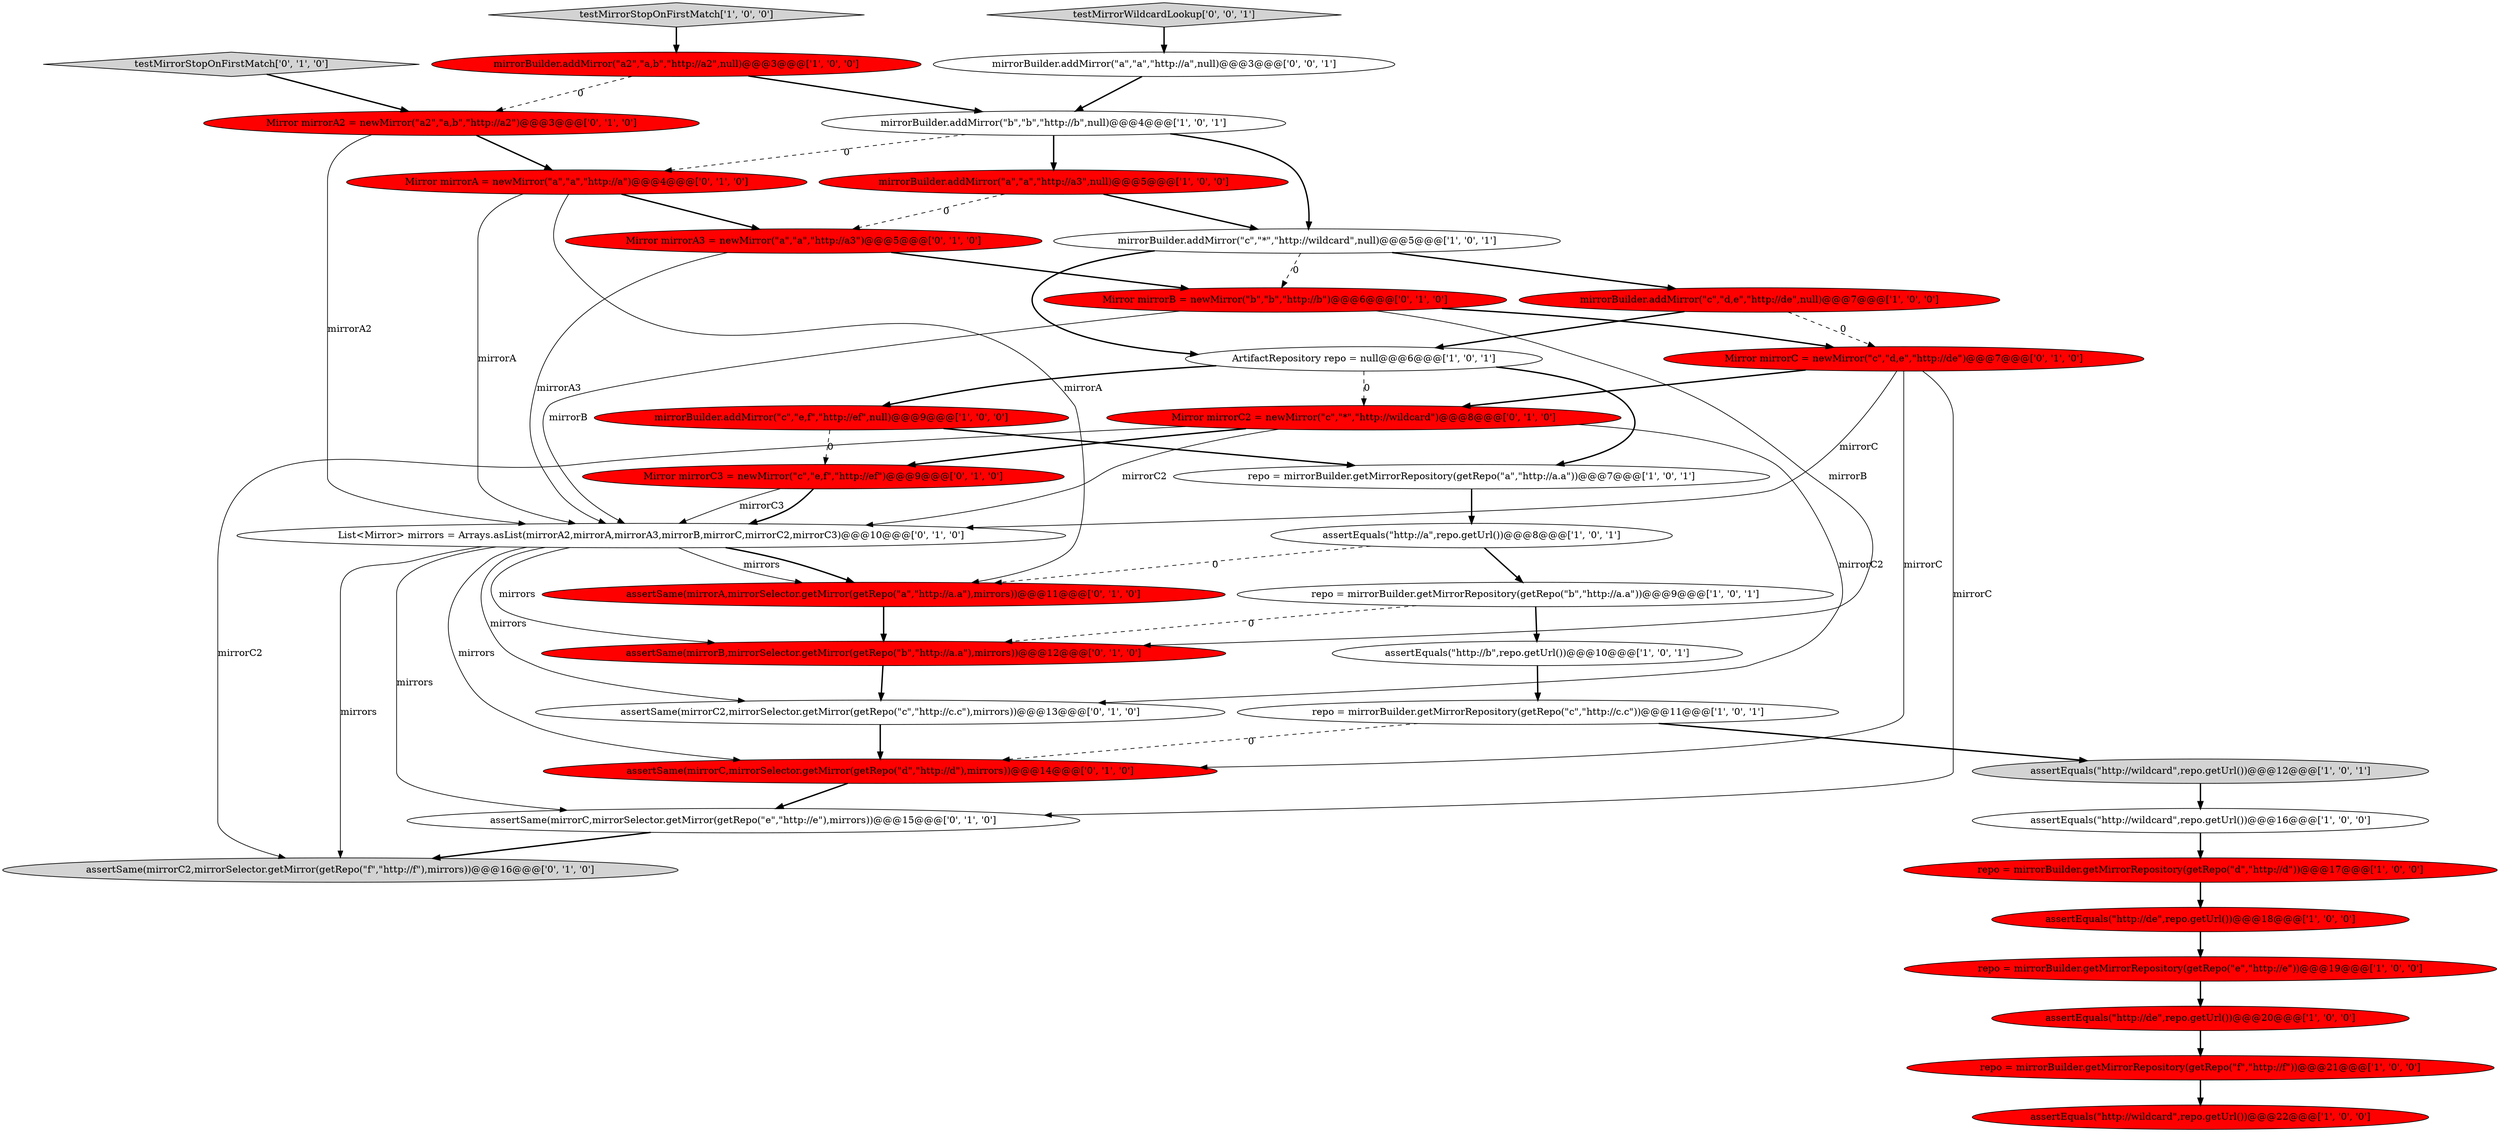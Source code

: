 digraph {
4 [style = filled, label = "mirrorBuilder.addMirror(\"a2\",\"a,b\",\"http://a2\",null)@@@3@@@['1', '0', '0']", fillcolor = red, shape = ellipse image = "AAA1AAABBB1BBB"];
3 [style = filled, label = "assertEquals(\"http://a\",repo.getUrl())@@@8@@@['1', '0', '1']", fillcolor = white, shape = ellipse image = "AAA0AAABBB1BBB"];
12 [style = filled, label = "mirrorBuilder.addMirror(\"c\",\"e,f\",\"http://ef\",null)@@@9@@@['1', '0', '0']", fillcolor = red, shape = ellipse image = "AAA1AAABBB1BBB"];
29 [style = filled, label = "Mirror mirrorA = newMirror(\"a\",\"a\",\"http://a\")@@@4@@@['0', '1', '0']", fillcolor = red, shape = ellipse image = "AAA1AAABBB2BBB"];
31 [style = filled, label = "testMirrorStopOnFirstMatch['0', '1', '0']", fillcolor = lightgray, shape = diamond image = "AAA0AAABBB2BBB"];
34 [style = filled, label = "Mirror mirrorC2 = newMirror(\"c\",\"*\",\"http://wildcard\")@@@8@@@['0', '1', '0']", fillcolor = red, shape = ellipse image = "AAA1AAABBB2BBB"];
6 [style = filled, label = "mirrorBuilder.addMirror(\"c\",\"*\",\"http://wildcard\",null)@@@5@@@['1', '0', '1']", fillcolor = white, shape = ellipse image = "AAA0AAABBB1BBB"];
18 [style = filled, label = "ArtifactRepository repo = null@@@6@@@['1', '0', '1']", fillcolor = white, shape = ellipse image = "AAA0AAABBB1BBB"];
14 [style = filled, label = "assertEquals(\"http://wildcard\",repo.getUrl())@@@22@@@['1', '0', '0']", fillcolor = red, shape = ellipse image = "AAA1AAABBB1BBB"];
1 [style = filled, label = "repo = mirrorBuilder.getMirrorRepository(getRepo(\"b\",\"http://a.a\"))@@@9@@@['1', '0', '1']", fillcolor = white, shape = ellipse image = "AAA0AAABBB1BBB"];
26 [style = filled, label = "assertSame(mirrorC2,mirrorSelector.getMirror(getRepo(\"f\",\"http://f\"),mirrors))@@@16@@@['0', '1', '0']", fillcolor = lightgray, shape = ellipse image = "AAA0AAABBB2BBB"];
35 [style = filled, label = "assertSame(mirrorB,mirrorSelector.getMirror(getRepo(\"b\",\"http://a.a\"),mirrors))@@@12@@@['0', '1', '0']", fillcolor = red, shape = ellipse image = "AAA1AAABBB2BBB"];
17 [style = filled, label = "assertEquals(\"http://de\",repo.getUrl())@@@20@@@['1', '0', '0']", fillcolor = red, shape = ellipse image = "AAA1AAABBB1BBB"];
15 [style = filled, label = "testMirrorStopOnFirstMatch['1', '0', '0']", fillcolor = lightgray, shape = diamond image = "AAA0AAABBB1BBB"];
8 [style = filled, label = "repo = mirrorBuilder.getMirrorRepository(getRepo(\"c\",\"http://c.c\"))@@@11@@@['1', '0', '1']", fillcolor = white, shape = ellipse image = "AAA0AAABBB1BBB"];
27 [style = filled, label = "Mirror mirrorA3 = newMirror(\"a\",\"a\",\"http://a3\")@@@5@@@['0', '1', '0']", fillcolor = red, shape = ellipse image = "AAA1AAABBB2BBB"];
32 [style = filled, label = "assertSame(mirrorC,mirrorSelector.getMirror(getRepo(\"e\",\"http://e\"),mirrors))@@@15@@@['0', '1', '0']", fillcolor = white, shape = ellipse image = "AAA0AAABBB2BBB"];
37 [style = filled, label = "mirrorBuilder.addMirror(\"a\",\"a\",\"http://a\",null)@@@3@@@['0', '0', '1']", fillcolor = white, shape = ellipse image = "AAA0AAABBB3BBB"];
20 [style = filled, label = "mirrorBuilder.addMirror(\"b\",\"b\",\"http://b\",null)@@@4@@@['1', '0', '1']", fillcolor = white, shape = ellipse image = "AAA0AAABBB1BBB"];
19 [style = filled, label = "repo = mirrorBuilder.getMirrorRepository(getRepo(\"e\",\"http://e\"))@@@19@@@['1', '0', '0']", fillcolor = red, shape = ellipse image = "AAA1AAABBB1BBB"];
16 [style = filled, label = "repo = mirrorBuilder.getMirrorRepository(getRepo(\"f\",\"http://f\"))@@@21@@@['1', '0', '0']", fillcolor = red, shape = ellipse image = "AAA1AAABBB1BBB"];
2 [style = filled, label = "mirrorBuilder.addMirror(\"c\",\"d,e\",\"http://de\",null)@@@7@@@['1', '0', '0']", fillcolor = red, shape = ellipse image = "AAA1AAABBB1BBB"];
5 [style = filled, label = "mirrorBuilder.addMirror(\"a\",\"a\",\"http://a3\",null)@@@5@@@['1', '0', '0']", fillcolor = red, shape = ellipse image = "AAA1AAABBB1BBB"];
24 [style = filled, label = "assertSame(mirrorC2,mirrorSelector.getMirror(getRepo(\"c\",\"http://c.c\"),mirrors))@@@13@@@['0', '1', '0']", fillcolor = white, shape = ellipse image = "AAA0AAABBB2BBB"];
33 [style = filled, label = "Mirror mirrorA2 = newMirror(\"a2\",\"a,b\",\"http://a2\")@@@3@@@['0', '1', '0']", fillcolor = red, shape = ellipse image = "AAA1AAABBB2BBB"];
10 [style = filled, label = "assertEquals(\"http://wildcard\",repo.getUrl())@@@16@@@['1', '0', '0']", fillcolor = white, shape = ellipse image = "AAA0AAABBB1BBB"];
28 [style = filled, label = "assertSame(mirrorC,mirrorSelector.getMirror(getRepo(\"d\",\"http://d\"),mirrors))@@@14@@@['0', '1', '0']", fillcolor = red, shape = ellipse image = "AAA1AAABBB2BBB"];
25 [style = filled, label = "assertSame(mirrorA,mirrorSelector.getMirror(getRepo(\"a\",\"http://a.a\"),mirrors))@@@11@@@['0', '1', '0']", fillcolor = red, shape = ellipse image = "AAA1AAABBB2BBB"];
36 [style = filled, label = "testMirrorWildcardLookup['0', '0', '1']", fillcolor = lightgray, shape = diamond image = "AAA0AAABBB3BBB"];
11 [style = filled, label = "assertEquals(\"http://de\",repo.getUrl())@@@18@@@['1', '0', '0']", fillcolor = red, shape = ellipse image = "AAA1AAABBB1BBB"];
9 [style = filled, label = "repo = mirrorBuilder.getMirrorRepository(getRepo(\"a\",\"http://a.a\"))@@@7@@@['1', '0', '1']", fillcolor = white, shape = ellipse image = "AAA0AAABBB1BBB"];
30 [style = filled, label = "Mirror mirrorC = newMirror(\"c\",\"d,e\",\"http://de\")@@@7@@@['0', '1', '0']", fillcolor = red, shape = ellipse image = "AAA1AAABBB2BBB"];
13 [style = filled, label = "repo = mirrorBuilder.getMirrorRepository(getRepo(\"d\",\"http://d\"))@@@17@@@['1', '0', '0']", fillcolor = red, shape = ellipse image = "AAA1AAABBB1BBB"];
23 [style = filled, label = "Mirror mirrorC3 = newMirror(\"c\",\"e,f\",\"http://ef\")@@@9@@@['0', '1', '0']", fillcolor = red, shape = ellipse image = "AAA1AAABBB2BBB"];
22 [style = filled, label = "List<Mirror> mirrors = Arrays.asList(mirrorA2,mirrorA,mirrorA3,mirrorB,mirrorC,mirrorC2,mirrorC3)@@@10@@@['0', '1', '0']", fillcolor = white, shape = ellipse image = "AAA0AAABBB2BBB"];
7 [style = filled, label = "assertEquals(\"http://b\",repo.getUrl())@@@10@@@['1', '0', '1']", fillcolor = white, shape = ellipse image = "AAA0AAABBB1BBB"];
0 [style = filled, label = "assertEquals(\"http://wildcard\",repo.getUrl())@@@12@@@['1', '0', '1']", fillcolor = lightgray, shape = ellipse image = "AAA0AAABBB1BBB"];
21 [style = filled, label = "Mirror mirrorB = newMirror(\"b\",\"b\",\"http://b\")@@@6@@@['0', '1', '0']", fillcolor = red, shape = ellipse image = "AAA1AAABBB2BBB"];
6->21 [style = dashed, label="0"];
24->28 [style = bold, label=""];
22->25 [style = bold, label=""];
12->23 [style = dashed, label="0"];
3->25 [style = dashed, label="0"];
1->35 [style = dashed, label="0"];
20->29 [style = dashed, label="0"];
3->1 [style = bold, label=""];
6->18 [style = bold, label=""];
29->25 [style = solid, label="mirrorA"];
30->32 [style = solid, label="mirrorC"];
21->22 [style = solid, label="mirrorB"];
37->20 [style = bold, label=""];
18->12 [style = bold, label=""];
2->18 [style = bold, label=""];
23->22 [style = solid, label="mirrorC3"];
30->34 [style = bold, label=""];
19->17 [style = bold, label=""];
20->6 [style = bold, label=""];
21->30 [style = bold, label=""];
30->22 [style = solid, label="mirrorC"];
11->19 [style = bold, label=""];
8->28 [style = dashed, label="0"];
12->9 [style = bold, label=""];
7->8 [style = bold, label=""];
25->35 [style = bold, label=""];
1->7 [style = bold, label=""];
13->11 [style = bold, label=""];
32->26 [style = bold, label=""];
29->22 [style = solid, label="mirrorA"];
21->35 [style = solid, label="mirrorB"];
22->24 [style = solid, label="mirrors"];
4->33 [style = dashed, label="0"];
35->24 [style = bold, label=""];
20->5 [style = bold, label=""];
28->32 [style = bold, label=""];
33->29 [style = bold, label=""];
6->2 [style = bold, label=""];
8->0 [style = bold, label=""];
22->32 [style = solid, label="mirrors"];
18->34 [style = dashed, label="0"];
29->27 [style = bold, label=""];
0->10 [style = bold, label=""];
5->27 [style = dashed, label="0"];
23->22 [style = bold, label=""];
34->22 [style = solid, label="mirrorC2"];
5->6 [style = bold, label=""];
10->13 [style = bold, label=""];
22->35 [style = solid, label="mirrors"];
34->26 [style = solid, label="mirrorC2"];
22->28 [style = solid, label="mirrors"];
30->28 [style = solid, label="mirrorC"];
31->33 [style = bold, label=""];
15->4 [style = bold, label=""];
4->20 [style = bold, label=""];
18->9 [style = bold, label=""];
22->25 [style = solid, label="mirrors"];
9->3 [style = bold, label=""];
16->14 [style = bold, label=""];
34->23 [style = bold, label=""];
36->37 [style = bold, label=""];
34->24 [style = solid, label="mirrorC2"];
2->30 [style = dashed, label="0"];
27->21 [style = bold, label=""];
33->22 [style = solid, label="mirrorA2"];
17->16 [style = bold, label=""];
27->22 [style = solid, label="mirrorA3"];
22->26 [style = solid, label="mirrors"];
}
